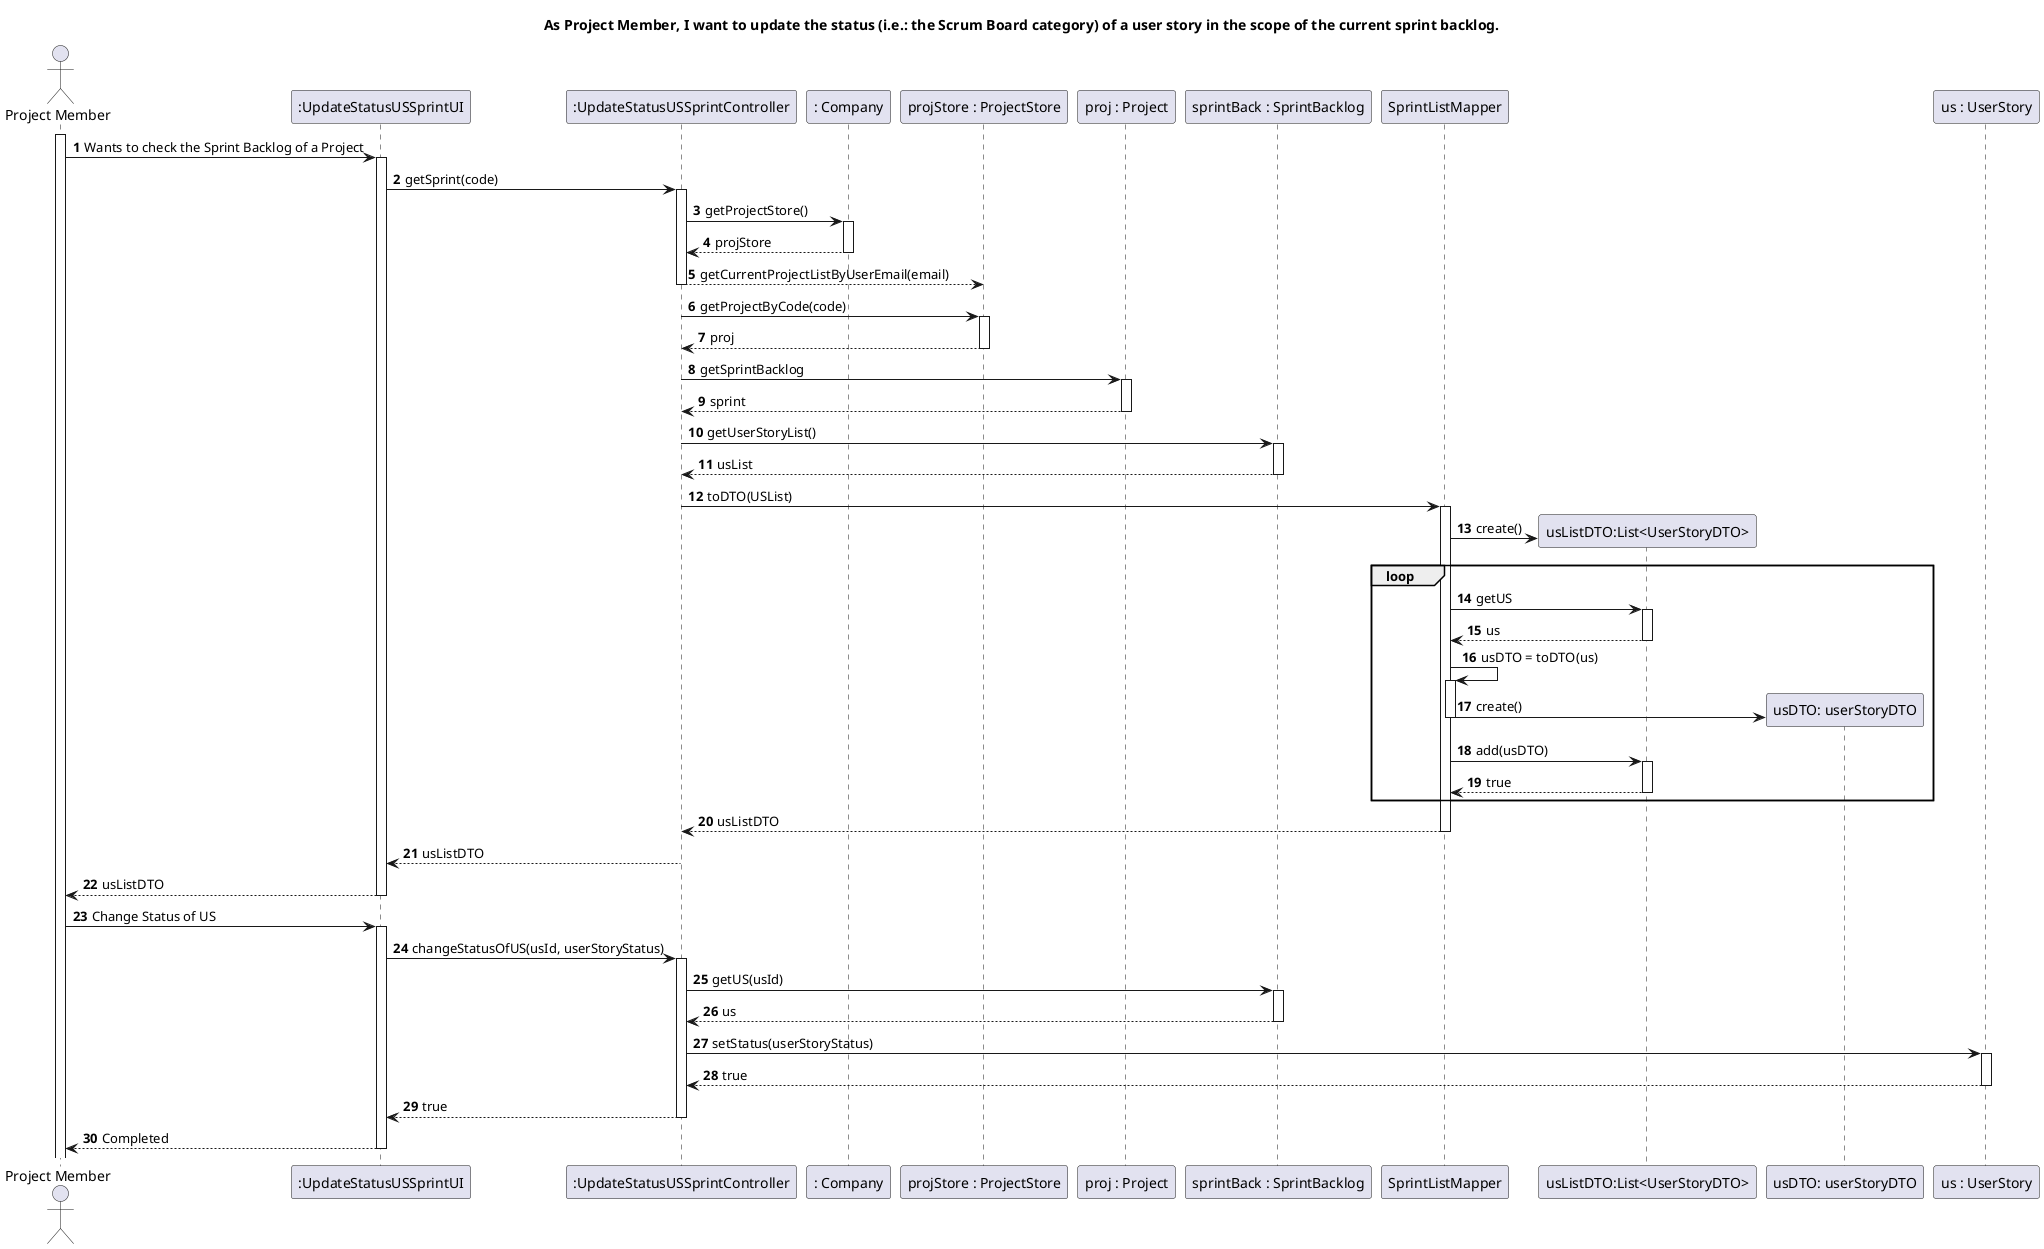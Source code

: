 @startuml
'https://plantuml.com/sequence-diagram

title As Project Member, I want to update the status (i.e.: the Scrum Board category) of a user story in the scope of the current sprint backlog.

autoactivate on
autonumber

actor "Project Member" as PM
participant ":UpdateStatusUSSprintUI" as System
participant ":UpdateStatusUSSprintController" as Ctrl
participant ": Company" as C1
participant "projStore : ProjectStore" as C2
participant "proj : Project" as C3
participant "sprintBack : SprintBacklog" as C4
participant "SprintListMapper" as C5
participant "usListDTO:List<UserStoryDTO>" as C5.1
participant "usDTO: userStoryDTO" as C5.2
participant "us : UserStory" as C6

activate PM



PM -> System: Wants to check the Sprint Backlog of a Project
System -> Ctrl: getSprint(code)
Ctrl -> C1: getProjectStore()
C1 --> Ctrl: projStore
Ctrl --> C2: getCurrentProjectListByUserEmail(email)
Ctrl -> C2: getProjectByCode(code)
C2 --> Ctrl: proj
Ctrl -> C3: getSprintBacklog
C3 --> Ctrl: sprint
Ctrl -> C4: getUserStoryList()
C4 --> Ctrl: usList
Ctrl -> C5: toDTO(USList)
C5 -> C5.1 ** : create()
loop
C5 -> C5.1: getUS
C5.1 --> C5: us
C5 -> C5: usDTO = toDTO(us)
C5 -> C5.2 ** : create()
deactivate C5
C5 -> C5.1: add(usDTO)
C5.1 --> C5: true
end
C5 --> Ctrl: usListDTO
Ctrl --> System: usListDTO
System --> PM: usListDTO
PM -> System: Change Status of US
System -> Ctrl: changeStatusOfUS(usId, userStoryStatus)
Ctrl -> C4: getUS(usId)
C4 --> Ctrl: us
Ctrl -> C6: setStatus(userStoryStatus)
C6 --> Ctrl: true
Ctrl --> System: true
System --> PM: Completed





@enduml